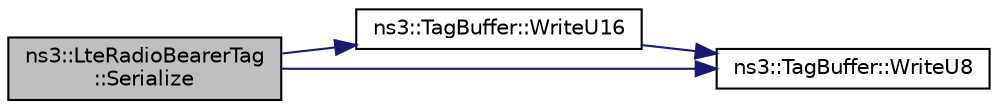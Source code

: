 digraph "ns3::LteRadioBearerTag::Serialize"
{
 // LATEX_PDF_SIZE
  edge [fontname="Helvetica",fontsize="10",labelfontname="Helvetica",labelfontsize="10"];
  node [fontname="Helvetica",fontsize="10",shape=record];
  rankdir="LR";
  Node1 [label="ns3::LteRadioBearerTag\l::Serialize",height=0.2,width=0.4,color="black", fillcolor="grey75", style="filled", fontcolor="black",tooltip=" "];
  Node1 -> Node2 [color="midnightblue",fontsize="10",style="solid",fontname="Helvetica"];
  Node2 [label="ns3::TagBuffer::WriteU16",height=0.2,width=0.4,color="black", fillcolor="white", style="filled",URL="$classns3_1_1_tag_buffer.html#ae87cc12a9468ba10511980da091184e4",tooltip=" "];
  Node2 -> Node3 [color="midnightblue",fontsize="10",style="solid",fontname="Helvetica"];
  Node3 [label="ns3::TagBuffer::WriteU8",height=0.2,width=0.4,color="black", fillcolor="white", style="filled",URL="$classns3_1_1_tag_buffer.html#a75098eafbb40382166603f99d1149c0b",tooltip=" "];
  Node1 -> Node3 [color="midnightblue",fontsize="10",style="solid",fontname="Helvetica"];
}
